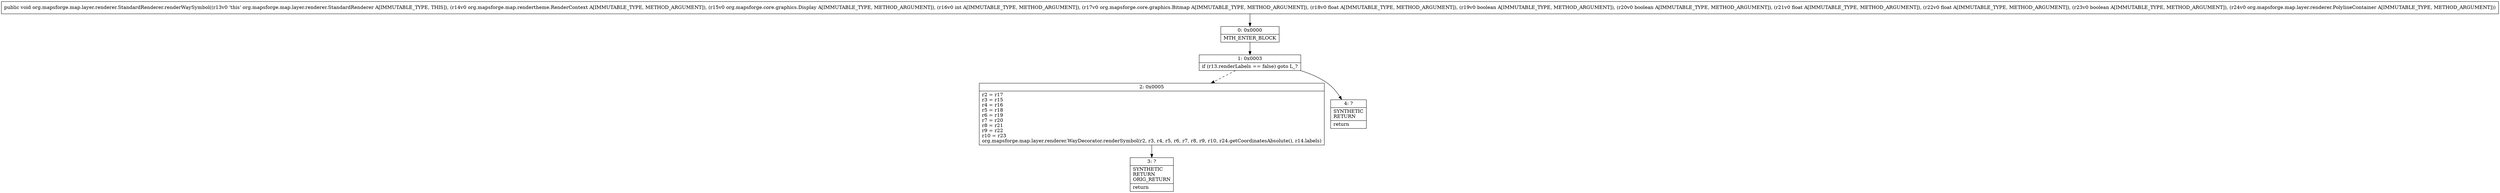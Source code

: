digraph "CFG fororg.mapsforge.map.layer.renderer.StandardRenderer.renderWaySymbol(Lorg\/mapsforge\/map\/rendertheme\/RenderContext;Lorg\/mapsforge\/core\/graphics\/Display;ILorg\/mapsforge\/core\/graphics\/Bitmap;FZZFFZLorg\/mapsforge\/map\/layer\/renderer\/PolylineContainer;)V" {
Node_0 [shape=record,label="{0\:\ 0x0000|MTH_ENTER_BLOCK\l}"];
Node_1 [shape=record,label="{1\:\ 0x0003|if (r13.renderLabels == false) goto L_?\l}"];
Node_2 [shape=record,label="{2\:\ 0x0005|r2 = r17\lr3 = r15\lr4 = r16\lr5 = r18\lr6 = r19\lr7 = r20\lr8 = r21\lr9 = r22\lr10 = r23\lorg.mapsforge.map.layer.renderer.WayDecorator.renderSymbol(r2, r3, r4, r5, r6, r7, r8, r9, r10, r24.getCoordinatesAbsolute(), r14.labels)\l}"];
Node_3 [shape=record,label="{3\:\ ?|SYNTHETIC\lRETURN\lORIG_RETURN\l|return\l}"];
Node_4 [shape=record,label="{4\:\ ?|SYNTHETIC\lRETURN\l|return\l}"];
MethodNode[shape=record,label="{public void org.mapsforge.map.layer.renderer.StandardRenderer.renderWaySymbol((r13v0 'this' org.mapsforge.map.layer.renderer.StandardRenderer A[IMMUTABLE_TYPE, THIS]), (r14v0 org.mapsforge.map.rendertheme.RenderContext A[IMMUTABLE_TYPE, METHOD_ARGUMENT]), (r15v0 org.mapsforge.core.graphics.Display A[IMMUTABLE_TYPE, METHOD_ARGUMENT]), (r16v0 int A[IMMUTABLE_TYPE, METHOD_ARGUMENT]), (r17v0 org.mapsforge.core.graphics.Bitmap A[IMMUTABLE_TYPE, METHOD_ARGUMENT]), (r18v0 float A[IMMUTABLE_TYPE, METHOD_ARGUMENT]), (r19v0 boolean A[IMMUTABLE_TYPE, METHOD_ARGUMENT]), (r20v0 boolean A[IMMUTABLE_TYPE, METHOD_ARGUMENT]), (r21v0 float A[IMMUTABLE_TYPE, METHOD_ARGUMENT]), (r22v0 float A[IMMUTABLE_TYPE, METHOD_ARGUMENT]), (r23v0 boolean A[IMMUTABLE_TYPE, METHOD_ARGUMENT]), (r24v0 org.mapsforge.map.layer.renderer.PolylineContainer A[IMMUTABLE_TYPE, METHOD_ARGUMENT])) }"];
MethodNode -> Node_0;
Node_0 -> Node_1;
Node_1 -> Node_2[style=dashed];
Node_1 -> Node_4;
Node_2 -> Node_3;
}

